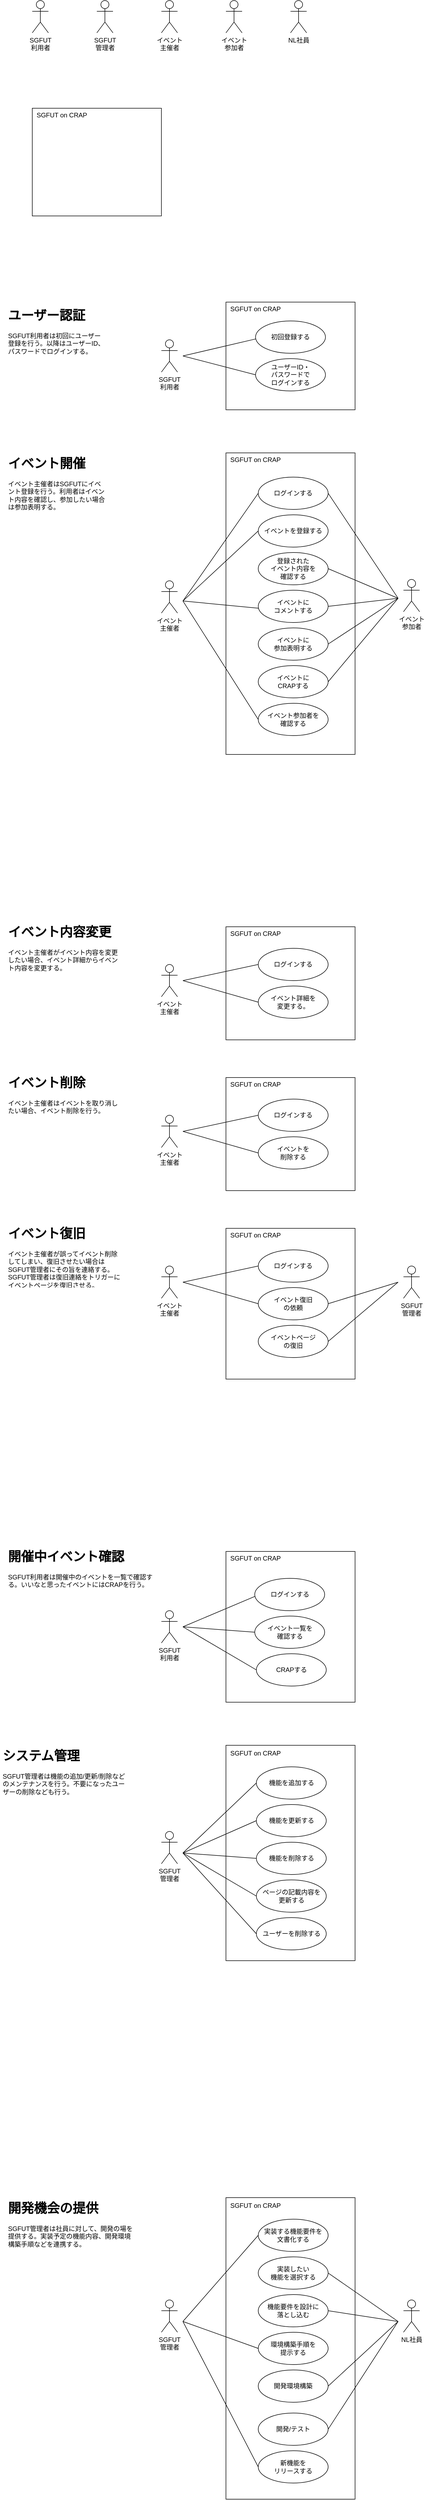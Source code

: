 <mxfile version="15.9.4" type="github">
  <diagram id="v2qQB46jnsBQJeu8lHIV" name="Page-1">
    <mxGraphModel dx="2033" dy="1904" grid="1" gridSize="10" guides="1" tooltips="1" connect="1" arrows="1" fold="1" page="1" pageScale="1" pageWidth="827" pageHeight="1169" math="0" shadow="0">
      <root>
        <mxCell id="0" />
        <mxCell id="1" parent="0" />
        <mxCell id="WeLaR92I-kGNufDvTVf9-1" value="イベント&lt;br&gt;主催者" style="shape=umlActor;verticalLabelPosition=bottom;verticalAlign=top;html=1;outlineConnect=0;fontStyle=0" parent="1" vertex="1">
          <mxGeometry x="-520" y="557.5" width="30" height="60" as="geometry" />
        </mxCell>
        <mxCell id="WeLaR92I-kGNufDvTVf9-4" value="" style="rounded=0;whiteSpace=wrap;html=1;" parent="1" vertex="1">
          <mxGeometry x="-400" y="320" width="240" height="560" as="geometry" />
        </mxCell>
        <mxCell id="WeLaR92I-kGNufDvTVf9-5" value="SGFUT on CRAP" style="text;html=1;strokeColor=none;fillColor=none;align=center;verticalAlign=middle;whiteSpace=wrap;rounded=0;" parent="1" vertex="1">
          <mxGeometry x="-400" y="320" width="110" height="25" as="geometry" />
        </mxCell>
        <mxCell id="WeLaR92I-kGNufDvTVf9-8" value="ログインする" style="ellipse;whiteSpace=wrap;html=1;" parent="1" vertex="1">
          <mxGeometry x="-340" y="365" width="130" height="60" as="geometry" />
        </mxCell>
        <mxCell id="WeLaR92I-kGNufDvTVf9-9" value="イベントを登録する" style="ellipse;whiteSpace=wrap;html=1;" parent="1" vertex="1">
          <mxGeometry x="-340" y="435" width="130" height="60" as="geometry" />
        </mxCell>
        <mxCell id="WeLaR92I-kGNufDvTVf9-10" value="登録された&lt;br&gt;イベント内容を&lt;br&gt;確認する" style="ellipse;whiteSpace=wrap;html=1;" parent="1" vertex="1">
          <mxGeometry x="-340" y="505" width="130" height="60" as="geometry" />
        </mxCell>
        <mxCell id="WeLaR92I-kGNufDvTVf9-11" value="イベントに&lt;br&gt;コメントする" style="ellipse;whiteSpace=wrap;html=1;" parent="1" vertex="1">
          <mxGeometry x="-340" y="575" width="130" height="60" as="geometry" />
        </mxCell>
        <mxCell id="WeLaR92I-kGNufDvTVf9-12" value="イベントに&lt;br&gt;参加表明する" style="ellipse;whiteSpace=wrap;html=1;" parent="1" vertex="1">
          <mxGeometry x="-340" y="645" width="130" height="60" as="geometry" />
        </mxCell>
        <mxCell id="WeLaR92I-kGNufDvTVf9-13" value="イベントに&lt;br&gt;CRAPする" style="ellipse;whiteSpace=wrap;html=1;" parent="1" vertex="1">
          <mxGeometry x="-340" y="715" width="130" height="60" as="geometry" />
        </mxCell>
        <mxCell id="WeLaR92I-kGNufDvTVf9-16" value="" style="endArrow=none;html=1;rounded=0;entryX=0;entryY=0.5;entryDx=0;entryDy=0;" parent="1" target="WeLaR92I-kGNufDvTVf9-8" edge="1">
          <mxGeometry width="50" height="50" relative="1" as="geometry">
            <mxPoint x="-480" y="595" as="sourcePoint" />
            <mxPoint x="-329.22" y="408.3" as="targetPoint" />
          </mxGeometry>
        </mxCell>
        <mxCell id="WeLaR92I-kGNufDvTVf9-17" value="" style="endArrow=none;html=1;rounded=0;entryX=0;entryY=0.5;entryDx=0;entryDy=0;" parent="1" target="WeLaR92I-kGNufDvTVf9-9" edge="1">
          <mxGeometry width="50" height="50" relative="1" as="geometry">
            <mxPoint x="-480" y="595" as="sourcePoint" />
            <mxPoint x="-330.0" y="475" as="targetPoint" />
          </mxGeometry>
        </mxCell>
        <mxCell id="WeLaR92I-kGNufDvTVf9-18" value="" style="endArrow=none;html=1;rounded=0;entryX=1;entryY=0.5;entryDx=0;entryDy=0;" parent="1" target="WeLaR92I-kGNufDvTVf9-10" edge="1">
          <mxGeometry width="50" height="50" relative="1" as="geometry">
            <mxPoint x="-80" y="590" as="sourcePoint" />
            <mxPoint x="-330.0" y="545" as="targetPoint" />
          </mxGeometry>
        </mxCell>
        <mxCell id="WeLaR92I-kGNufDvTVf9-19" value="" style="endArrow=none;html=1;rounded=0;entryX=0.006;entryY=0.559;entryDx=0;entryDy=0;entryPerimeter=0;" parent="1" target="WeLaR92I-kGNufDvTVf9-11" edge="1">
          <mxGeometry width="50" height="50" relative="1" as="geometry">
            <mxPoint x="-480" y="595" as="sourcePoint" />
            <mxPoint x="-330.26" y="618.72" as="targetPoint" />
          </mxGeometry>
        </mxCell>
        <mxCell id="WeLaR92I-kGNufDvTVf9-23" value="SGFUT&lt;br&gt;管理者" style="shape=umlActor;verticalLabelPosition=bottom;verticalAlign=top;html=1;outlineConnect=0;fontStyle=0" parent="1" vertex="1">
          <mxGeometry x="-520" y="2880" width="30" height="60" as="geometry" />
        </mxCell>
        <mxCell id="WeLaR92I-kGNufDvTVf9-24" value="" style="rounded=0;whiteSpace=wrap;html=1;" parent="1" vertex="1">
          <mxGeometry x="-400" y="2720" width="240" height="400" as="geometry" />
        </mxCell>
        <mxCell id="WeLaR92I-kGNufDvTVf9-25" value="SGFUT on CRAP" style="text;html=1;strokeColor=none;fillColor=none;align=center;verticalAlign=middle;whiteSpace=wrap;rounded=0;" parent="1" vertex="1">
          <mxGeometry x="-400" y="2720" width="110" height="30" as="geometry" />
        </mxCell>
        <mxCell id="WeLaR92I-kGNufDvTVf9-26" value="機能を追加する" style="ellipse;whiteSpace=wrap;html=1;" parent="1" vertex="1">
          <mxGeometry x="-343.5" y="2760" width="130" height="60" as="geometry" />
        </mxCell>
        <mxCell id="WeLaR92I-kGNufDvTVf9-27" value="機能を更新する" style="ellipse;whiteSpace=wrap;html=1;" parent="1" vertex="1">
          <mxGeometry x="-343.5" y="2830" width="130" height="60" as="geometry" />
        </mxCell>
        <mxCell id="WeLaR92I-kGNufDvTVf9-28" value="機能を削除する" style="ellipse;whiteSpace=wrap;html=1;" parent="1" vertex="1">
          <mxGeometry x="-343.5" y="2900" width="130" height="60" as="geometry" />
        </mxCell>
        <mxCell id="WeLaR92I-kGNufDvTVf9-29" value="ページの記載内容を&lt;br&gt;更新する" style="ellipse;whiteSpace=wrap;html=1;" parent="1" vertex="1">
          <mxGeometry x="-343.5" y="2970" width="130" height="60" as="geometry" />
        </mxCell>
        <mxCell id="WeLaR92I-kGNufDvTVf9-30" value="ユーザーを削除する" style="ellipse;whiteSpace=wrap;html=1;" parent="1" vertex="1">
          <mxGeometry x="-343.5" y="3040" width="130" height="60" as="geometry" />
        </mxCell>
        <mxCell id="WeLaR92I-kGNufDvTVf9-31" value="" style="endArrow=none;html=1;rounded=0;entryX=0;entryY=0.5;entryDx=0;entryDy=0;" parent="1" target="WeLaR92I-kGNufDvTVf9-26" edge="1">
          <mxGeometry width="50" height="50" relative="1" as="geometry">
            <mxPoint x="-480" y="2920" as="sourcePoint" />
            <mxPoint x="-340" y="2794.57" as="targetPoint" />
          </mxGeometry>
        </mxCell>
        <mxCell id="WeLaR92I-kGNufDvTVf9-32" value="" style="endArrow=none;html=1;rounded=0;entryX=0;entryY=0.5;entryDx=0;entryDy=0;" parent="1" target="WeLaR92I-kGNufDvTVf9-27" edge="1">
          <mxGeometry width="50" height="50" relative="1" as="geometry">
            <mxPoint x="-480" y="2920" as="sourcePoint" />
            <mxPoint x="-330.0" y="2800" as="targetPoint" />
          </mxGeometry>
        </mxCell>
        <mxCell id="WeLaR92I-kGNufDvTVf9-33" value="" style="endArrow=none;html=1;rounded=0;entryX=0;entryY=0.5;entryDx=0;entryDy=0;" parent="1" target="WeLaR92I-kGNufDvTVf9-28" edge="1">
          <mxGeometry width="50" height="50" relative="1" as="geometry">
            <mxPoint x="-480" y="2920" as="sourcePoint" />
            <mxPoint x="-330.0" y="2870" as="targetPoint" />
          </mxGeometry>
        </mxCell>
        <mxCell id="WeLaR92I-kGNufDvTVf9-34" value="" style="endArrow=none;html=1;rounded=0;entryX=0;entryY=0.5;entryDx=0;entryDy=0;" parent="1" target="WeLaR92I-kGNufDvTVf9-29" edge="1">
          <mxGeometry width="50" height="50" relative="1" as="geometry">
            <mxPoint x="-480" y="2920" as="sourcePoint" />
            <mxPoint x="-330.0" y="2940" as="targetPoint" />
          </mxGeometry>
        </mxCell>
        <mxCell id="WeLaR92I-kGNufDvTVf9-35" value="" style="endArrow=none;html=1;rounded=0;entryX=0;entryY=0.5;entryDx=0;entryDy=0;" parent="1" target="WeLaR92I-kGNufDvTVf9-30" edge="1">
          <mxGeometry width="50" height="50" relative="1" as="geometry">
            <mxPoint x="-480" y="2920" as="sourcePoint" />
            <mxPoint x="-330.0" y="3010" as="targetPoint" />
          </mxGeometry>
        </mxCell>
        <mxCell id="WeLaR92I-kGNufDvTVf9-37" value="&lt;h1&gt;イベント開催&lt;/h1&gt;&lt;p&gt;イベント主催者はSGFUTにイベント登録を行う。利用者はイベント内容を確認し、参加したい場合は参加表明する。&lt;/p&gt;" style="text;html=1;strokeColor=none;fillColor=none;spacing=5;spacingTop=-20;whiteSpace=wrap;overflow=hidden;rounded=0;" parent="1" vertex="1">
          <mxGeometry x="-810" y="320" width="190" height="120" as="geometry" />
        </mxCell>
        <mxCell id="WeLaR92I-kGNufDvTVf9-41" value="&lt;h1&gt;システム管理&lt;/h1&gt;&lt;p&gt;SGFUT管理者は機能の追加/更新/削除などのメンテナンスを行う。不要になったユーザーの削除なども行う。&lt;/p&gt;" style="text;html=1;strokeColor=none;fillColor=none;spacing=5;spacingTop=-20;whiteSpace=wrap;overflow=hidden;rounded=0;" parent="1" vertex="1">
          <mxGeometry x="-820" y="2720" width="240" height="120" as="geometry" />
        </mxCell>
        <mxCell id="WeLaR92I-kGNufDvTVf9-42" value="&lt;h1&gt;開発機会の提供&lt;/h1&gt;&lt;p&gt;SGFUT管理者は社員に対して、開発の場を提供する。実装予定の機能内容、開発環境構築手順などを連携する。&lt;/p&gt;" style="text;html=1;strokeColor=none;fillColor=none;spacing=5;spacingTop=-20;whiteSpace=wrap;overflow=hidden;rounded=0;" parent="1" vertex="1">
          <mxGeometry x="-810" y="3560" width="240" height="120" as="geometry" />
        </mxCell>
        <mxCell id="WeLaR92I-kGNufDvTVf9-60" value="&lt;h1&gt;イベント内容変更&lt;/h1&gt;&lt;p&gt;イベント主催者がイベント内容を変更したい場合、イベント詳細からイベント内容を変更する。&lt;/p&gt;" style="text;html=1;strokeColor=none;fillColor=none;spacing=5;spacingTop=-20;whiteSpace=wrap;overflow=hidden;rounded=0;" parent="1" vertex="1">
          <mxGeometry x="-810" y="1190" width="220" height="120" as="geometry" />
        </mxCell>
        <mxCell id="WeLaR92I-kGNufDvTVf9-61" value="&lt;h1&gt;ユーザー認証&lt;/h1&gt;&lt;p&gt;SGFUT利用者は初回にユーザー登録を行う。以降はユーザーID、パスワードでログインする。&lt;/p&gt;" style="text;html=1;strokeColor=none;fillColor=none;spacing=5;spacingTop=-20;whiteSpace=wrap;overflow=hidden;rounded=0;" parent="1" vertex="1">
          <mxGeometry x="-810" y="45" width="190" height="120" as="geometry" />
        </mxCell>
        <mxCell id="WeLaR92I-kGNufDvTVf9-106" value="イベント&lt;br&gt;参加者" style="shape=umlActor;verticalLabelPosition=bottom;verticalAlign=top;html=1;outlineConnect=0;fontStyle=0" parent="1" vertex="1">
          <mxGeometry x="-70" y="555" width="30" height="60" as="geometry" />
        </mxCell>
        <mxCell id="WeLaR92I-kGNufDvTVf9-107" value="" style="endArrow=none;html=1;rounded=0;entryX=1;entryY=0.5;entryDx=0;entryDy=0;" parent="1" target="WeLaR92I-kGNufDvTVf9-11" edge="1">
          <mxGeometry width="50" height="50" relative="1" as="geometry">
            <mxPoint x="-80" y="590" as="sourcePoint" />
            <mxPoint x="-200.0" y="545" as="targetPoint" />
          </mxGeometry>
        </mxCell>
        <mxCell id="WeLaR92I-kGNufDvTVf9-108" value="" style="endArrow=none;html=1;rounded=0;entryX=1;entryY=0.5;entryDx=0;entryDy=0;" parent="1" target="WeLaR92I-kGNufDvTVf9-12" edge="1">
          <mxGeometry width="50" height="50" relative="1" as="geometry">
            <mxPoint x="-80" y="590" as="sourcePoint" />
            <mxPoint x="-200.0" y="685" as="targetPoint" />
          </mxGeometry>
        </mxCell>
        <mxCell id="WeLaR92I-kGNufDvTVf9-109" value="" style="endArrow=none;html=1;rounded=0;entryX=1;entryY=0.5;entryDx=0;entryDy=0;" parent="1" target="WeLaR92I-kGNufDvTVf9-13" edge="1">
          <mxGeometry width="50" height="50" relative="1" as="geometry">
            <mxPoint x="-80" y="590" as="sourcePoint" />
            <mxPoint x="-200.0" y="755" as="targetPoint" />
          </mxGeometry>
        </mxCell>
        <mxCell id="WeLaR92I-kGNufDvTVf9-110" value="" style="endArrow=none;html=1;rounded=0;entryX=1;entryY=0.5;entryDx=0;entryDy=0;" parent="1" target="WeLaR92I-kGNufDvTVf9-8" edge="1">
          <mxGeometry width="50" height="50" relative="1" as="geometry">
            <mxPoint x="-80" y="590" as="sourcePoint" />
            <mxPoint x="-200.0" y="545" as="targetPoint" />
          </mxGeometry>
        </mxCell>
        <mxCell id="WeLaR92I-kGNufDvTVf9-111" value="イベント参加者を&lt;br&gt;確認する" style="ellipse;whiteSpace=wrap;html=1;" parent="1" vertex="1">
          <mxGeometry x="-340" y="785" width="130" height="60" as="geometry" />
        </mxCell>
        <mxCell id="WeLaR92I-kGNufDvTVf9-112" value="" style="endArrow=none;html=1;rounded=0;entryX=0;entryY=0.5;entryDx=0;entryDy=0;" parent="1" target="WeLaR92I-kGNufDvTVf9-111" edge="1">
          <mxGeometry width="50" height="50" relative="1" as="geometry">
            <mxPoint x="-480" y="595" as="sourcePoint" />
            <mxPoint x="-329.22" y="618.54" as="targetPoint" />
          </mxGeometry>
        </mxCell>
        <mxCell id="WeLaR92I-kGNufDvTVf9-114" value="イベント&lt;br&gt;主催者" style="shape=umlActor;verticalLabelPosition=bottom;verticalAlign=top;html=1;outlineConnect=0;fontStyle=0" parent="1" vertex="1">
          <mxGeometry x="-520" y="1270" width="30" height="60" as="geometry" />
        </mxCell>
        <mxCell id="WeLaR92I-kGNufDvTVf9-115" value="" style="rounded=0;whiteSpace=wrap;html=1;" parent="1" vertex="1">
          <mxGeometry x="-400" y="1200" width="240" height="210" as="geometry" />
        </mxCell>
        <mxCell id="WeLaR92I-kGNufDvTVf9-116" value="SGFUT on CRAP" style="text;html=1;strokeColor=none;fillColor=none;align=center;verticalAlign=middle;whiteSpace=wrap;rounded=0;" parent="1" vertex="1">
          <mxGeometry x="-400" y="1200" width="110" height="25" as="geometry" />
        </mxCell>
        <mxCell id="WeLaR92I-kGNufDvTVf9-117" value="ログインする" style="ellipse;whiteSpace=wrap;html=1;" parent="1" vertex="1">
          <mxGeometry x="-340" y="1240" width="130" height="60" as="geometry" />
        </mxCell>
        <mxCell id="WeLaR92I-kGNufDvTVf9-118" value="イベント詳細を&lt;br&gt;変更する。" style="ellipse;whiteSpace=wrap;html=1;" parent="1" vertex="1">
          <mxGeometry x="-340" y="1310" width="130" height="60" as="geometry" />
        </mxCell>
        <mxCell id="WeLaR92I-kGNufDvTVf9-123" value="" style="endArrow=none;html=1;rounded=0;entryX=0;entryY=0.5;entryDx=0;entryDy=0;" parent="1" target="WeLaR92I-kGNufDvTVf9-117" edge="1">
          <mxGeometry width="50" height="50" relative="1" as="geometry">
            <mxPoint x="-480" y="1300" as="sourcePoint" />
            <mxPoint x="-334.22" y="1113.3" as="targetPoint" />
          </mxGeometry>
        </mxCell>
        <mxCell id="WeLaR92I-kGNufDvTVf9-124" value="" style="endArrow=none;html=1;rounded=0;entryX=0;entryY=0.5;entryDx=0;entryDy=0;" parent="1" target="WeLaR92I-kGNufDvTVf9-118" edge="1">
          <mxGeometry width="50" height="50" relative="1" as="geometry">
            <mxPoint x="-480" y="1300" as="sourcePoint" />
            <mxPoint x="-335.0" y="1180" as="targetPoint" />
          </mxGeometry>
        </mxCell>
        <mxCell id="WeLaR92I-kGNufDvTVf9-135" value="SGFUT&lt;br&gt;利用者" style="shape=umlActor;verticalLabelPosition=bottom;verticalAlign=top;html=1;outlineConnect=0;fontStyle=0" parent="1" vertex="1">
          <mxGeometry x="-520" y="110" width="30" height="60" as="geometry" />
        </mxCell>
        <mxCell id="WeLaR92I-kGNufDvTVf9-136" value="" style="rounded=0;whiteSpace=wrap;html=1;" parent="1" vertex="1">
          <mxGeometry x="-400" y="40" width="240" height="200" as="geometry" />
        </mxCell>
        <mxCell id="WeLaR92I-kGNufDvTVf9-137" value="SGFUT on CRAP" style="text;html=1;strokeColor=none;fillColor=none;align=center;verticalAlign=middle;whiteSpace=wrap;rounded=0;" parent="1" vertex="1">
          <mxGeometry x="-400" y="40" width="110" height="25" as="geometry" />
        </mxCell>
        <mxCell id="WeLaR92I-kGNufDvTVf9-138" value="初回登録する" style="ellipse;whiteSpace=wrap;html=1;" parent="1" vertex="1">
          <mxGeometry x="-345" y="75" width="130" height="60" as="geometry" />
        </mxCell>
        <mxCell id="WeLaR92I-kGNufDvTVf9-139" value="ユーザーID・&lt;br&gt;パスワードで&lt;br&gt;ログインする" style="ellipse;whiteSpace=wrap;html=1;" parent="1" vertex="1">
          <mxGeometry x="-345" y="145" width="130" height="60" as="geometry" />
        </mxCell>
        <mxCell id="WeLaR92I-kGNufDvTVf9-145" value="" style="endArrow=none;html=1;rounded=0;entryX=0.006;entryY=0.555;entryDx=0;entryDy=0;entryPerimeter=0;" parent="1" target="WeLaR92I-kGNufDvTVf9-138" edge="1">
          <mxGeometry width="50" height="50" relative="1" as="geometry">
            <mxPoint x="-480" y="140" as="sourcePoint" />
            <mxPoint x="-360" y="-20" as="targetPoint" />
          </mxGeometry>
        </mxCell>
        <mxCell id="WeLaR92I-kGNufDvTVf9-146" value="" style="endArrow=none;html=1;rounded=0;entryX=0;entryY=0.5;entryDx=0;entryDy=0;" parent="1" target="WeLaR92I-kGNufDvTVf9-139" edge="1">
          <mxGeometry width="50" height="50" relative="1" as="geometry">
            <mxPoint x="-480" y="140" as="sourcePoint" />
            <mxPoint x="-319.22" y="-46.7" as="targetPoint" />
          </mxGeometry>
        </mxCell>
        <mxCell id="WeLaR92I-kGNufDvTVf9-154" value="&lt;h1&gt;開催中イベント確認&lt;/h1&gt;&lt;p&gt;SGFUT利用者は開催中のイベントを一覧で確認する。いいなと思ったイベントにはCRAPを行う。&lt;/p&gt;" style="text;html=1;strokeColor=none;fillColor=none;spacing=5;spacingTop=-20;whiteSpace=wrap;overflow=hidden;rounded=0;" parent="1" vertex="1">
          <mxGeometry x="-810" y="2350" width="290" height="120" as="geometry" />
        </mxCell>
        <mxCell id="WeLaR92I-kGNufDvTVf9-155" value="SGFUT&lt;br&gt;利用者" style="shape=umlActor;verticalLabelPosition=bottom;verticalAlign=top;html=1;outlineConnect=0;fontStyle=0" parent="1" vertex="1">
          <mxGeometry x="-520" y="2470" width="30" height="60" as="geometry" />
        </mxCell>
        <mxCell id="WeLaR92I-kGNufDvTVf9-156" value="" style="rounded=0;whiteSpace=wrap;html=1;" parent="1" vertex="1">
          <mxGeometry x="-400" y="2360" width="240" height="280" as="geometry" />
        </mxCell>
        <mxCell id="WeLaR92I-kGNufDvTVf9-157" value="SGFUT on CRAP" style="text;html=1;strokeColor=none;fillColor=none;align=center;verticalAlign=middle;whiteSpace=wrap;rounded=0;" parent="1" vertex="1">
          <mxGeometry x="-400" y="2360" width="110" height="25" as="geometry" />
        </mxCell>
        <mxCell id="WeLaR92I-kGNufDvTVf9-158" value="ログインする" style="ellipse;whiteSpace=wrap;html=1;" parent="1" vertex="1">
          <mxGeometry x="-346.5" y="2410" width="130" height="60" as="geometry" />
        </mxCell>
        <mxCell id="WeLaR92I-kGNufDvTVf9-159" value="イベント一覧を&lt;br&gt;確認する" style="ellipse;whiteSpace=wrap;html=1;" parent="1" vertex="1">
          <mxGeometry x="-346.5" y="2480" width="130" height="60" as="geometry" />
        </mxCell>
        <mxCell id="WeLaR92I-kGNufDvTVf9-160" value="" style="endArrow=none;html=1;rounded=0;entryX=0.006;entryY=0.555;entryDx=0;entryDy=0;entryPerimeter=0;" parent="1" target="WeLaR92I-kGNufDvTVf9-158" edge="1">
          <mxGeometry width="50" height="50" relative="1" as="geometry">
            <mxPoint x="-480" y="2500" as="sourcePoint" />
            <mxPoint x="-360" y="2300" as="targetPoint" />
          </mxGeometry>
        </mxCell>
        <mxCell id="WeLaR92I-kGNufDvTVf9-161" value="" style="endArrow=none;html=1;rounded=0;entryX=0;entryY=0.5;entryDx=0;entryDy=0;" parent="1" target="WeLaR92I-kGNufDvTVf9-159" edge="1">
          <mxGeometry width="50" height="50" relative="1" as="geometry">
            <mxPoint x="-480" y="2500" as="sourcePoint" />
            <mxPoint x="-319.22" y="2273.3" as="targetPoint" />
          </mxGeometry>
        </mxCell>
        <mxCell id="WeLaR92I-kGNufDvTVf9-162" value="CRAPする" style="ellipse;whiteSpace=wrap;html=1;" parent="1" vertex="1">
          <mxGeometry x="-343.5" y="2550" width="130" height="60" as="geometry" />
        </mxCell>
        <mxCell id="WeLaR92I-kGNufDvTVf9-163" value="" style="endArrow=none;html=1;rounded=0;entryX=0;entryY=0.5;entryDx=0;entryDy=0;" parent="1" target="WeLaR92I-kGNufDvTVf9-162" edge="1">
          <mxGeometry width="50" height="50" relative="1" as="geometry">
            <mxPoint x="-480" y="2500" as="sourcePoint" />
            <mxPoint x="-316.22" y="2343.3" as="targetPoint" />
          </mxGeometry>
        </mxCell>
        <mxCell id="WeLaR92I-kGNufDvTVf9-164" value="SGFUT&lt;br&gt;管理者" style="shape=umlActor;verticalLabelPosition=bottom;verticalAlign=top;html=1;outlineConnect=0;fontStyle=0" parent="1" vertex="1">
          <mxGeometry x="-520" y="3750" width="30" height="60" as="geometry" />
        </mxCell>
        <mxCell id="WeLaR92I-kGNufDvTVf9-165" value="" style="rounded=0;whiteSpace=wrap;html=1;" parent="1" vertex="1">
          <mxGeometry x="-400" y="3560" width="240" height="560" as="geometry" />
        </mxCell>
        <mxCell id="WeLaR92I-kGNufDvTVf9-166" value="SGFUT on CRAP" style="text;html=1;strokeColor=none;fillColor=none;align=center;verticalAlign=middle;whiteSpace=wrap;rounded=0;" parent="1" vertex="1">
          <mxGeometry x="-445" y="3560" width="200" height="30" as="geometry" />
        </mxCell>
        <mxCell id="WeLaR92I-kGNufDvTVf9-167" value="実装する機能要件を&lt;br&gt;文書化する" style="ellipse;whiteSpace=wrap;html=1;" parent="1" vertex="1">
          <mxGeometry x="-340" y="3600" width="130" height="60" as="geometry" />
        </mxCell>
        <mxCell id="WeLaR92I-kGNufDvTVf9-168" value="機能要件を設計に&lt;br&gt;落とし込む" style="ellipse;whiteSpace=wrap;html=1;" parent="1" vertex="1">
          <mxGeometry x="-340" y="3740" width="130" height="60" as="geometry" />
        </mxCell>
        <mxCell id="WeLaR92I-kGNufDvTVf9-169" value="環境構築手順を&lt;br&gt;提示する" style="ellipse;whiteSpace=wrap;html=1;" parent="1" vertex="1">
          <mxGeometry x="-340" y="3810" width="130" height="60" as="geometry" />
        </mxCell>
        <mxCell id="WeLaR92I-kGNufDvTVf9-170" value="開発/テスト" style="ellipse;whiteSpace=wrap;html=1;" parent="1" vertex="1">
          <mxGeometry x="-340" y="3960" width="130" height="60" as="geometry" />
        </mxCell>
        <mxCell id="WeLaR92I-kGNufDvTVf9-171" value="新機能を&lt;br&gt;リリースする" style="ellipse;whiteSpace=wrap;html=1;" parent="1" vertex="1">
          <mxGeometry x="-340" y="4030" width="130" height="60" as="geometry" />
        </mxCell>
        <mxCell id="WeLaR92I-kGNufDvTVf9-172" value="" style="endArrow=none;html=1;rounded=0;entryX=0;entryY=0.5;entryDx=0;entryDy=0;" parent="1" target="WeLaR92I-kGNufDvTVf9-167" edge="1">
          <mxGeometry width="50" height="50" relative="1" as="geometry">
            <mxPoint x="-480" y="3790" as="sourcePoint" />
            <mxPoint x="-345" y="3634.57" as="targetPoint" />
          </mxGeometry>
        </mxCell>
        <mxCell id="WeLaR92I-kGNufDvTVf9-174" value="" style="endArrow=none;html=1;rounded=0;entryX=0;entryY=0.5;entryDx=0;entryDy=0;" parent="1" target="WeLaR92I-kGNufDvTVf9-169" edge="1">
          <mxGeometry width="50" height="50" relative="1" as="geometry">
            <mxPoint x="-480" y="3790" as="sourcePoint" />
            <mxPoint x="-335.0" y="3710" as="targetPoint" />
          </mxGeometry>
        </mxCell>
        <mxCell id="WeLaR92I-kGNufDvTVf9-176" value="" style="endArrow=none;html=1;rounded=0;entryX=0;entryY=0.5;entryDx=0;entryDy=0;" parent="1" target="WeLaR92I-kGNufDvTVf9-171" edge="1">
          <mxGeometry width="50" height="50" relative="1" as="geometry">
            <mxPoint x="-480" y="3790" as="sourcePoint" />
            <mxPoint x="-335.0" y="3850" as="targetPoint" />
          </mxGeometry>
        </mxCell>
        <mxCell id="WeLaR92I-kGNufDvTVf9-178" value="" style="endArrow=none;html=1;rounded=0;exitX=1;exitY=0.5;exitDx=0;exitDy=0;" parent="1" source="WeLaR92I-kGNufDvTVf9-179" edge="1">
          <mxGeometry width="50" height="50" relative="1" as="geometry">
            <mxPoint x="-485" y="3760" as="sourcePoint" />
            <mxPoint x="-80" y="3790" as="targetPoint" />
          </mxGeometry>
        </mxCell>
        <mxCell id="WeLaR92I-kGNufDvTVf9-179" value="開発環境構築" style="ellipse;whiteSpace=wrap;html=1;" parent="1" vertex="1">
          <mxGeometry x="-340" y="3880" width="130" height="60" as="geometry" />
        </mxCell>
        <mxCell id="WeLaR92I-kGNufDvTVf9-180" value="実装したい&lt;br&gt;機能を選択する" style="ellipse;whiteSpace=wrap;html=1;" parent="1" vertex="1">
          <mxGeometry x="-340" y="3670" width="130" height="60" as="geometry" />
        </mxCell>
        <mxCell id="WeLaR92I-kGNufDvTVf9-181" value="" style="endArrow=none;html=1;rounded=0;exitX=1;exitY=0.5;exitDx=0;exitDy=0;" parent="1" source="WeLaR92I-kGNufDvTVf9-180" edge="1">
          <mxGeometry width="50" height="50" relative="1" as="geometry">
            <mxPoint x="-205" y="3980" as="sourcePoint" />
            <mxPoint x="-80" y="3790" as="targetPoint" />
          </mxGeometry>
        </mxCell>
        <mxCell id="WeLaR92I-kGNufDvTVf9-182" value="" style="endArrow=none;html=1;rounded=0;exitX=1;exitY=0.5;exitDx=0;exitDy=0;" parent="1" source="WeLaR92I-kGNufDvTVf9-168" edge="1">
          <mxGeometry width="50" height="50" relative="1" as="geometry">
            <mxPoint x="-205" y="3920" as="sourcePoint" />
            <mxPoint x="-80" y="3790" as="targetPoint" />
          </mxGeometry>
        </mxCell>
        <mxCell id="WeLaR92I-kGNufDvTVf9-177" value="NL社員" style="shape=umlActor;verticalLabelPosition=bottom;verticalAlign=top;html=1;outlineConnect=0;fontStyle=0" parent="1" vertex="1">
          <mxGeometry x="-70" y="3750" width="30" height="60" as="geometry" />
        </mxCell>
        <mxCell id="A33HGGwkOWzx7C4AMWZ3-1" value="" style="endArrow=none;html=1;rounded=0;exitX=1;exitY=0.5;exitDx=0;exitDy=0;" edge="1" parent="1" source="WeLaR92I-kGNufDvTVf9-170">
          <mxGeometry width="50" height="50" relative="1" as="geometry">
            <mxPoint x="-215" y="3990" as="sourcePoint" />
            <mxPoint x="-80" y="3790" as="targetPoint" />
          </mxGeometry>
        </mxCell>
        <mxCell id="A33HGGwkOWzx7C4AMWZ3-2" value="" style="rounded=0;whiteSpace=wrap;html=1;" vertex="1" parent="1">
          <mxGeometry x="-760" y="-320" width="240" height="200" as="geometry" />
        </mxCell>
        <mxCell id="A33HGGwkOWzx7C4AMWZ3-3" value="SGFUT on CRAP" style="text;html=1;strokeColor=none;fillColor=none;align=center;verticalAlign=middle;whiteSpace=wrap;rounded=0;" vertex="1" parent="1">
          <mxGeometry x="-760" y="-320" width="110" height="25" as="geometry" />
        </mxCell>
        <mxCell id="A33HGGwkOWzx7C4AMWZ3-4" value="SGFUT&lt;br&gt;利用者" style="shape=umlActor;verticalLabelPosition=bottom;verticalAlign=top;html=1;outlineConnect=0;fontStyle=0" vertex="1" parent="1">
          <mxGeometry x="-760" y="-520" width="30" height="60" as="geometry" />
        </mxCell>
        <mxCell id="A33HGGwkOWzx7C4AMWZ3-5" value="イベント&lt;br&gt;主催者" style="shape=umlActor;verticalLabelPosition=bottom;verticalAlign=top;html=1;outlineConnect=0;fontStyle=0" vertex="1" parent="1">
          <mxGeometry x="-520" y="-520" width="30" height="60" as="geometry" />
        </mxCell>
        <mxCell id="A33HGGwkOWzx7C4AMWZ3-6" value="イベント&lt;br&gt;参加者" style="shape=umlActor;verticalLabelPosition=bottom;verticalAlign=top;html=1;outlineConnect=0;fontStyle=0" vertex="1" parent="1">
          <mxGeometry x="-400" y="-520" width="30" height="60" as="geometry" />
        </mxCell>
        <mxCell id="A33HGGwkOWzx7C4AMWZ3-7" value="SGFUT&lt;br&gt;管理者" style="shape=umlActor;verticalLabelPosition=bottom;verticalAlign=top;html=1;outlineConnect=0;fontStyle=0" vertex="1" parent="1">
          <mxGeometry x="-640" y="-520" width="30" height="60" as="geometry" />
        </mxCell>
        <mxCell id="A33HGGwkOWzx7C4AMWZ3-8" value="NL社員" style="shape=umlActor;verticalLabelPosition=bottom;verticalAlign=top;html=1;outlineConnect=0;fontStyle=0" vertex="1" parent="1">
          <mxGeometry x="-280" y="-520" width="30" height="60" as="geometry" />
        </mxCell>
        <mxCell id="A33HGGwkOWzx7C4AMWZ3-12" value="&lt;h1&gt;イベント削除&lt;/h1&gt;&lt;p&gt;イベント主催者はイベントを取り消したい場合、イベント削除を行う。&lt;/p&gt;" style="text;html=1;strokeColor=none;fillColor=none;spacing=5;spacingTop=-20;whiteSpace=wrap;overflow=hidden;rounded=0;" vertex="1" parent="1">
          <mxGeometry x="-810" y="1470" width="220" height="120" as="geometry" />
        </mxCell>
        <mxCell id="A33HGGwkOWzx7C4AMWZ3-13" value="イベント&lt;br&gt;主催者" style="shape=umlActor;verticalLabelPosition=bottom;verticalAlign=top;html=1;outlineConnect=0;fontStyle=0" vertex="1" parent="1">
          <mxGeometry x="-520" y="1550" width="30" height="60" as="geometry" />
        </mxCell>
        <mxCell id="A33HGGwkOWzx7C4AMWZ3-14" value="" style="rounded=0;whiteSpace=wrap;html=1;" vertex="1" parent="1">
          <mxGeometry x="-400" y="1480" width="240" height="210" as="geometry" />
        </mxCell>
        <mxCell id="A33HGGwkOWzx7C4AMWZ3-15" value="SGFUT on CRAP" style="text;html=1;strokeColor=none;fillColor=none;align=center;verticalAlign=middle;whiteSpace=wrap;rounded=0;" vertex="1" parent="1">
          <mxGeometry x="-400" y="1480" width="110" height="25" as="geometry" />
        </mxCell>
        <mxCell id="A33HGGwkOWzx7C4AMWZ3-16" value="ログインする" style="ellipse;whiteSpace=wrap;html=1;" vertex="1" parent="1">
          <mxGeometry x="-340" y="1520" width="130" height="60" as="geometry" />
        </mxCell>
        <mxCell id="A33HGGwkOWzx7C4AMWZ3-17" value="イベントを&lt;br&gt;削除する" style="ellipse;whiteSpace=wrap;html=1;" vertex="1" parent="1">
          <mxGeometry x="-340" y="1590" width="130" height="60" as="geometry" />
        </mxCell>
        <mxCell id="A33HGGwkOWzx7C4AMWZ3-18" value="" style="endArrow=none;html=1;rounded=0;entryX=0;entryY=0.5;entryDx=0;entryDy=0;" edge="1" parent="1" target="A33HGGwkOWzx7C4AMWZ3-16">
          <mxGeometry width="50" height="50" relative="1" as="geometry">
            <mxPoint x="-480.0" y="1580" as="sourcePoint" />
            <mxPoint x="-334.22" y="1393.3" as="targetPoint" />
          </mxGeometry>
        </mxCell>
        <mxCell id="A33HGGwkOWzx7C4AMWZ3-19" value="" style="endArrow=none;html=1;rounded=0;entryX=0;entryY=0.5;entryDx=0;entryDy=0;" edge="1" parent="1" target="A33HGGwkOWzx7C4AMWZ3-17">
          <mxGeometry width="50" height="50" relative="1" as="geometry">
            <mxPoint x="-480.0" y="1580" as="sourcePoint" />
            <mxPoint x="-335.0" y="1460" as="targetPoint" />
          </mxGeometry>
        </mxCell>
        <mxCell id="A33HGGwkOWzx7C4AMWZ3-20" value="&lt;h1&gt;イベント復旧&lt;/h1&gt;&lt;p&gt;イベント主催者が誤ってイベント削除してしまい、復旧させたい場合はSGFUT管理者にその旨を連絡する。SGFUT管理者は復旧連絡をトリガーにイベントページを復旧させる。&lt;/p&gt;" style="text;html=1;strokeColor=none;fillColor=none;spacing=5;spacingTop=-20;whiteSpace=wrap;overflow=hidden;rounded=0;" vertex="1" parent="1">
          <mxGeometry x="-810" y="1750" width="220" height="120" as="geometry" />
        </mxCell>
        <mxCell id="A33HGGwkOWzx7C4AMWZ3-21" value="イベント&lt;br&gt;主催者" style="shape=umlActor;verticalLabelPosition=bottom;verticalAlign=top;html=1;outlineConnect=0;fontStyle=0" vertex="1" parent="1">
          <mxGeometry x="-520" y="1830" width="30" height="60" as="geometry" />
        </mxCell>
        <mxCell id="A33HGGwkOWzx7C4AMWZ3-22" value="" style="rounded=0;whiteSpace=wrap;html=1;" vertex="1" parent="1">
          <mxGeometry x="-400" y="1760" width="240" height="280" as="geometry" />
        </mxCell>
        <mxCell id="A33HGGwkOWzx7C4AMWZ3-23" value="SGFUT on CRAP" style="text;html=1;strokeColor=none;fillColor=none;align=center;verticalAlign=middle;whiteSpace=wrap;rounded=0;" vertex="1" parent="1">
          <mxGeometry x="-400" y="1760" width="110" height="25" as="geometry" />
        </mxCell>
        <mxCell id="A33HGGwkOWzx7C4AMWZ3-24" value="ログインする" style="ellipse;whiteSpace=wrap;html=1;" vertex="1" parent="1">
          <mxGeometry x="-340" y="1800" width="130" height="60" as="geometry" />
        </mxCell>
        <mxCell id="A33HGGwkOWzx7C4AMWZ3-25" value="イベント復旧&lt;br&gt;の依頼" style="ellipse;whiteSpace=wrap;html=1;" vertex="1" parent="1">
          <mxGeometry x="-340" y="1870" width="130" height="60" as="geometry" />
        </mxCell>
        <mxCell id="A33HGGwkOWzx7C4AMWZ3-26" value="" style="endArrow=none;html=1;rounded=0;entryX=0;entryY=0.5;entryDx=0;entryDy=0;" edge="1" parent="1" target="A33HGGwkOWzx7C4AMWZ3-24">
          <mxGeometry width="50" height="50" relative="1" as="geometry">
            <mxPoint x="-480.0" y="1860.0" as="sourcePoint" />
            <mxPoint x="-334.22" y="1673.3" as="targetPoint" />
          </mxGeometry>
        </mxCell>
        <mxCell id="A33HGGwkOWzx7C4AMWZ3-27" value="" style="endArrow=none;html=1;rounded=0;entryX=0;entryY=0.5;entryDx=0;entryDy=0;" edge="1" parent="1" target="A33HGGwkOWzx7C4AMWZ3-25">
          <mxGeometry width="50" height="50" relative="1" as="geometry">
            <mxPoint x="-480.0" y="1860.0" as="sourcePoint" />
            <mxPoint x="-335.0" y="1740" as="targetPoint" />
          </mxGeometry>
        </mxCell>
        <mxCell id="A33HGGwkOWzx7C4AMWZ3-28" value="SGFUT&lt;br&gt;管理者" style="shape=umlActor;verticalLabelPosition=bottom;verticalAlign=top;html=1;outlineConnect=0;fontStyle=0" vertex="1" parent="1">
          <mxGeometry x="-70" y="1830" width="30" height="60" as="geometry" />
        </mxCell>
        <mxCell id="A33HGGwkOWzx7C4AMWZ3-29" value="イベントページ&lt;br&gt;の復旧" style="ellipse;whiteSpace=wrap;html=1;" vertex="1" parent="1">
          <mxGeometry x="-340" y="1940" width="130" height="60" as="geometry" />
        </mxCell>
        <mxCell id="A33HGGwkOWzx7C4AMWZ3-30" value="" style="endArrow=none;html=1;rounded=0;entryX=1;entryY=0.5;entryDx=0;entryDy=0;" edge="1" parent="1" target="A33HGGwkOWzx7C4AMWZ3-29">
          <mxGeometry width="50" height="50" relative="1" as="geometry">
            <mxPoint x="-80" y="1860" as="sourcePoint" />
            <mxPoint x="-330.0" y="1840.0" as="targetPoint" />
          </mxGeometry>
        </mxCell>
        <mxCell id="A33HGGwkOWzx7C4AMWZ3-31" value="" style="endArrow=none;html=1;rounded=0;entryX=1;entryY=0.5;entryDx=0;entryDy=0;" edge="1" parent="1" target="A33HGGwkOWzx7C4AMWZ3-25">
          <mxGeometry width="50" height="50" relative="1" as="geometry">
            <mxPoint x="-80" y="1860" as="sourcePoint" />
            <mxPoint x="-200.0" y="1980.0" as="targetPoint" />
          </mxGeometry>
        </mxCell>
      </root>
    </mxGraphModel>
  </diagram>
</mxfile>
